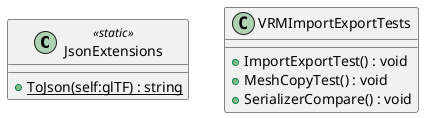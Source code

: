 @startuml
class JsonExtensions <<static>> {
    + {static} ToJson(self:glTF) : string
}
class VRMImportExportTests {
    + ImportExportTest() : void
    + MeshCopyTest() : void
    + SerializerCompare() : void
}
@enduml
